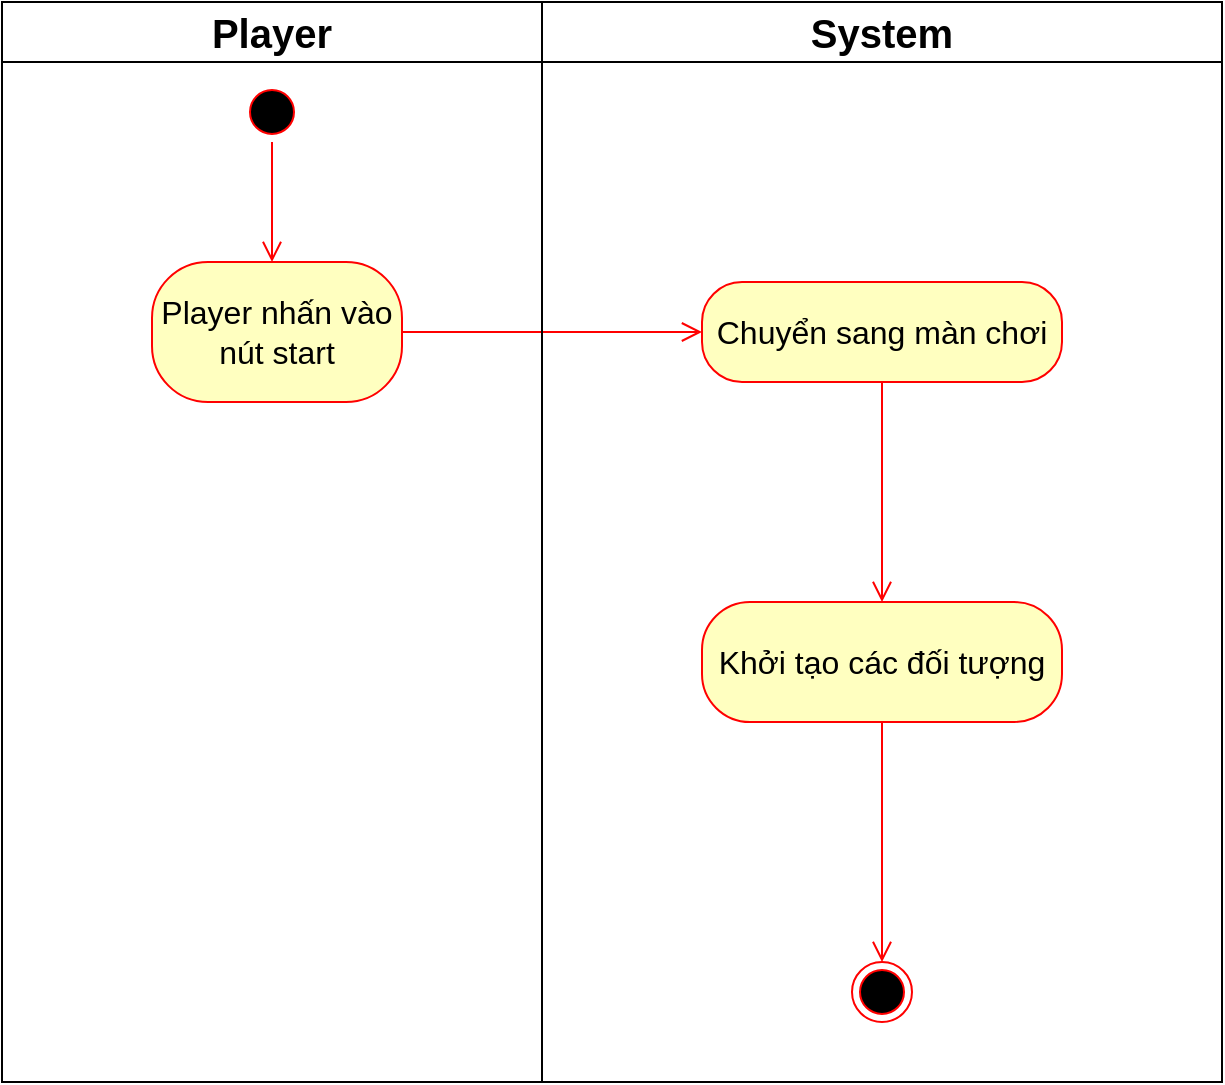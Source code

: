 <mxfile version="24.4.0" type="device">
  <diagram name="Page-1" id="JbzzVTaa0u5cS2BRgFt1">
    <mxGraphModel dx="915" dy="683" grid="1" gridSize="10" guides="1" tooltips="1" connect="1" arrows="1" fold="1" page="1" pageScale="1" pageWidth="850" pageHeight="1100" math="0" shadow="0">
      <root>
        <mxCell id="0" />
        <mxCell id="1" parent="0" />
        <mxCell id="bKIFsk5Z3OFBb6fWsvYr-4" value="&lt;font style=&quot;font-size: 20px;&quot;&gt;Player&lt;/font&gt;" style="swimlane;whiteSpace=wrap;html=1;startSize=30;" parent="1" vertex="1">
          <mxGeometry x="170" y="560" width="270" height="540" as="geometry" />
        </mxCell>
        <mxCell id="bKIFsk5Z3OFBb6fWsvYr-7" value="" style="ellipse;html=1;shape=startState;fillColor=#000000;strokeColor=#ff0000;" parent="bKIFsk5Z3OFBb6fWsvYr-4" vertex="1">
          <mxGeometry x="120" y="40" width="30" height="30" as="geometry" />
        </mxCell>
        <mxCell id="bKIFsk5Z3OFBb6fWsvYr-8" value="" style="edgeStyle=orthogonalEdgeStyle;html=1;verticalAlign=bottom;endArrow=open;endSize=8;strokeColor=#ff0000;rounded=0;" parent="bKIFsk5Z3OFBb6fWsvYr-4" source="bKIFsk5Z3OFBb6fWsvYr-7" edge="1">
          <mxGeometry relative="1" as="geometry">
            <mxPoint x="135" y="130" as="targetPoint" />
          </mxGeometry>
        </mxCell>
        <mxCell id="bKIFsk5Z3OFBb6fWsvYr-9" value="&lt;font style=&quot;font-size: 16px;&quot;&gt;Player nhấn vào nút start&lt;/font&gt;" style="rounded=1;whiteSpace=wrap;html=1;arcSize=40;fontColor=#000000;fillColor=#ffffc0;strokeColor=#ff0000;" parent="bKIFsk5Z3OFBb6fWsvYr-4" vertex="1">
          <mxGeometry x="75" y="130" width="125" height="70" as="geometry" />
        </mxCell>
        <mxCell id="bKIFsk5Z3OFBb6fWsvYr-10" value="" style="edgeStyle=orthogonalEdgeStyle;html=1;verticalAlign=bottom;endArrow=open;endSize=8;strokeColor=#ff0000;rounded=0;" parent="bKIFsk5Z3OFBb6fWsvYr-4" source="bKIFsk5Z3OFBb6fWsvYr-9" edge="1">
          <mxGeometry relative="1" as="geometry">
            <mxPoint x="350" y="165" as="targetPoint" />
          </mxGeometry>
        </mxCell>
        <mxCell id="bKIFsk5Z3OFBb6fWsvYr-5" value="&lt;font style=&quot;font-size: 20px;&quot;&gt;System&lt;/font&gt;" style="swimlane;whiteSpace=wrap;html=1;startSize=30;" parent="1" vertex="1">
          <mxGeometry x="440" y="560" width="340" height="540" as="geometry" />
        </mxCell>
        <mxCell id="OxmKGtmnOzXyArNsm9Wc-1" value="&lt;font style=&quot;font-size: 16px;&quot;&gt;Chuyển sang màn chơi&lt;/font&gt;" style="rounded=1;whiteSpace=wrap;html=1;arcSize=40;fontColor=#000000;fillColor=#ffffc0;strokeColor=#ff0000;" parent="bKIFsk5Z3OFBb6fWsvYr-5" vertex="1">
          <mxGeometry x="80" y="140" width="180" height="50" as="geometry" />
        </mxCell>
        <mxCell id="OxmKGtmnOzXyArNsm9Wc-2" value="" style="edgeStyle=orthogonalEdgeStyle;html=1;verticalAlign=bottom;endArrow=open;endSize=8;strokeColor=#ff0000;rounded=0;" parent="bKIFsk5Z3OFBb6fWsvYr-5" source="OxmKGtmnOzXyArNsm9Wc-1" edge="1">
          <mxGeometry relative="1" as="geometry">
            <mxPoint x="170" y="300" as="targetPoint" />
          </mxGeometry>
        </mxCell>
        <mxCell id="OxmKGtmnOzXyArNsm9Wc-3" value="&lt;font style=&quot;font-size: 16px;&quot;&gt;Khởi tạo các đối tượng&lt;/font&gt;" style="rounded=1;whiteSpace=wrap;html=1;arcSize=40;fontColor=#000000;fillColor=#ffffc0;strokeColor=#ff0000;" parent="bKIFsk5Z3OFBb6fWsvYr-5" vertex="1">
          <mxGeometry x="80" y="300" width="180" height="60" as="geometry" />
        </mxCell>
        <mxCell id="OxmKGtmnOzXyArNsm9Wc-4" value="" style="edgeStyle=orthogonalEdgeStyle;html=1;verticalAlign=bottom;endArrow=open;endSize=8;strokeColor=#ff0000;rounded=0;" parent="bKIFsk5Z3OFBb6fWsvYr-5" source="OxmKGtmnOzXyArNsm9Wc-3" edge="1">
          <mxGeometry relative="1" as="geometry">
            <mxPoint x="170" y="480" as="targetPoint" />
          </mxGeometry>
        </mxCell>
        <mxCell id="OxmKGtmnOzXyArNsm9Wc-5" value="" style="ellipse;html=1;shape=endState;fillColor=#000000;strokeColor=#ff0000;" parent="bKIFsk5Z3OFBb6fWsvYr-5" vertex="1">
          <mxGeometry x="155" y="480" width="30" height="30" as="geometry" />
        </mxCell>
      </root>
    </mxGraphModel>
  </diagram>
</mxfile>
